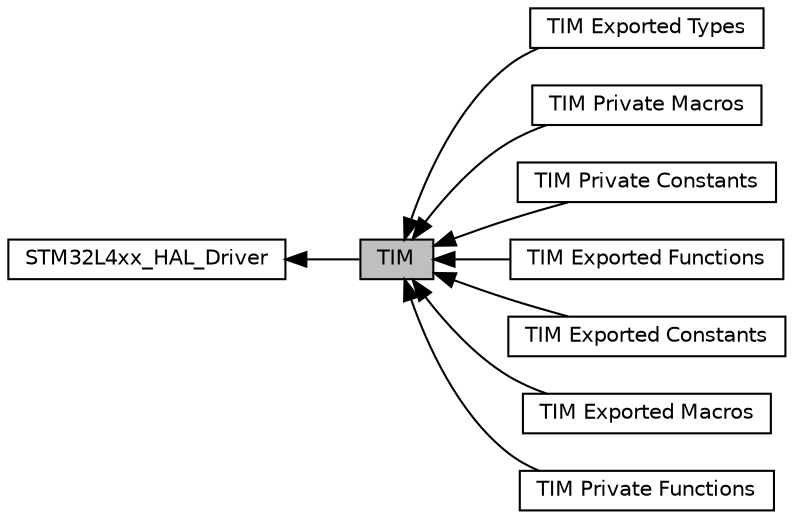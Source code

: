 digraph "TIM"
{
  edge [fontname="Helvetica",fontsize="10",labelfontname="Helvetica",labelfontsize="10"];
  node [fontname="Helvetica",fontsize="10",shape=box];
  rankdir=LR;
  Node3 [label="TIM Exported Types",height=0.2,width=0.4,color="black", fillcolor="white", style="filled",URL="$group___t_i_m___exported___types.html",tooltip=" "];
  Node7 [label="TIM Private Macros",height=0.2,width=0.4,color="black", fillcolor="white", style="filled",URL="$group___t_i_m___private___macros.html",tooltip=" "];
  Node6 [label="TIM Private Constants",height=0.2,width=0.4,color="black", fillcolor="white", style="filled",URL="$group___t_i_m___private___constants.html",tooltip=" "];
  Node9 [label="TIM Exported Functions",height=0.2,width=0.4,color="black", fillcolor="white", style="filled",URL="$group___t_i_m___exported___functions.html",tooltip=" "];
  Node2 [label="STM32L4xx_HAL_Driver",height=0.2,width=0.4,color="black", fillcolor="white", style="filled",URL="$group___s_t_m32_l4xx___h_a_l___driver.html",tooltip=" "];
  Node4 [label="TIM Exported Constants",height=0.2,width=0.4,color="black", fillcolor="white", style="filled",URL="$group___t_i_m___exported___constants.html",tooltip=" "];
  Node5 [label="TIM Exported Macros",height=0.2,width=0.4,color="black", fillcolor="white", style="filled",URL="$group___t_i_m___exported___macros.html",tooltip=" "];
  Node1 [label="TIM",height=0.2,width=0.4,color="black", fillcolor="grey75", style="filled", fontcolor="black",tooltip="TIM HAL module driver."];
  Node8 [label="TIM Private Functions",height=0.2,width=0.4,color="black", fillcolor="white", style="filled",URL="$group___t_i_m___private___functions.html",tooltip=" "];
  Node2->Node1 [shape=plaintext, dir="back", style="solid"];
  Node1->Node3 [shape=plaintext, dir="back", style="solid"];
  Node1->Node4 [shape=plaintext, dir="back", style="solid"];
  Node1->Node5 [shape=plaintext, dir="back", style="solid"];
  Node1->Node6 [shape=plaintext, dir="back", style="solid"];
  Node1->Node7 [shape=plaintext, dir="back", style="solid"];
  Node1->Node8 [shape=plaintext, dir="back", style="solid"];
  Node1->Node9 [shape=plaintext, dir="back", style="solid"];
}
